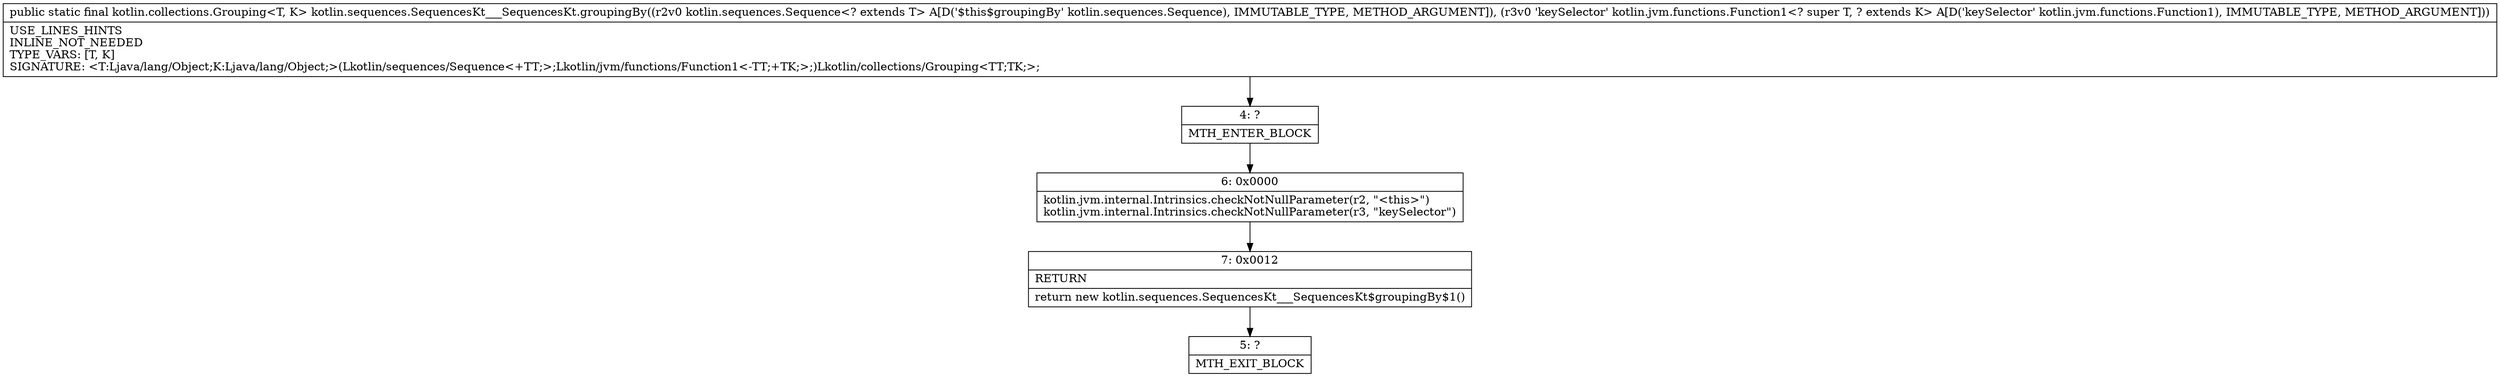 digraph "CFG forkotlin.sequences.SequencesKt___SequencesKt.groupingBy(Lkotlin\/sequences\/Sequence;Lkotlin\/jvm\/functions\/Function1;)Lkotlin\/collections\/Grouping;" {
Node_4 [shape=record,label="{4\:\ ?|MTH_ENTER_BLOCK\l}"];
Node_6 [shape=record,label="{6\:\ 0x0000|kotlin.jvm.internal.Intrinsics.checkNotNullParameter(r2, \"\<this\>\")\lkotlin.jvm.internal.Intrinsics.checkNotNullParameter(r3, \"keySelector\")\l}"];
Node_7 [shape=record,label="{7\:\ 0x0012|RETURN\l|return new kotlin.sequences.SequencesKt___SequencesKt$groupingBy$1()\l}"];
Node_5 [shape=record,label="{5\:\ ?|MTH_EXIT_BLOCK\l}"];
MethodNode[shape=record,label="{public static final kotlin.collections.Grouping\<T, K\> kotlin.sequences.SequencesKt___SequencesKt.groupingBy((r2v0 kotlin.sequences.Sequence\<? extends T\> A[D('$this$groupingBy' kotlin.sequences.Sequence), IMMUTABLE_TYPE, METHOD_ARGUMENT]), (r3v0 'keySelector' kotlin.jvm.functions.Function1\<? super T, ? extends K\> A[D('keySelector' kotlin.jvm.functions.Function1), IMMUTABLE_TYPE, METHOD_ARGUMENT]))  | USE_LINES_HINTS\lINLINE_NOT_NEEDED\lTYPE_VARS: [T, K]\lSIGNATURE: \<T:Ljava\/lang\/Object;K:Ljava\/lang\/Object;\>(Lkotlin\/sequences\/Sequence\<+TT;\>;Lkotlin\/jvm\/functions\/Function1\<\-TT;+TK;\>;)Lkotlin\/collections\/Grouping\<TT;TK;\>;\l}"];
MethodNode -> Node_4;Node_4 -> Node_6;
Node_6 -> Node_7;
Node_7 -> Node_5;
}

